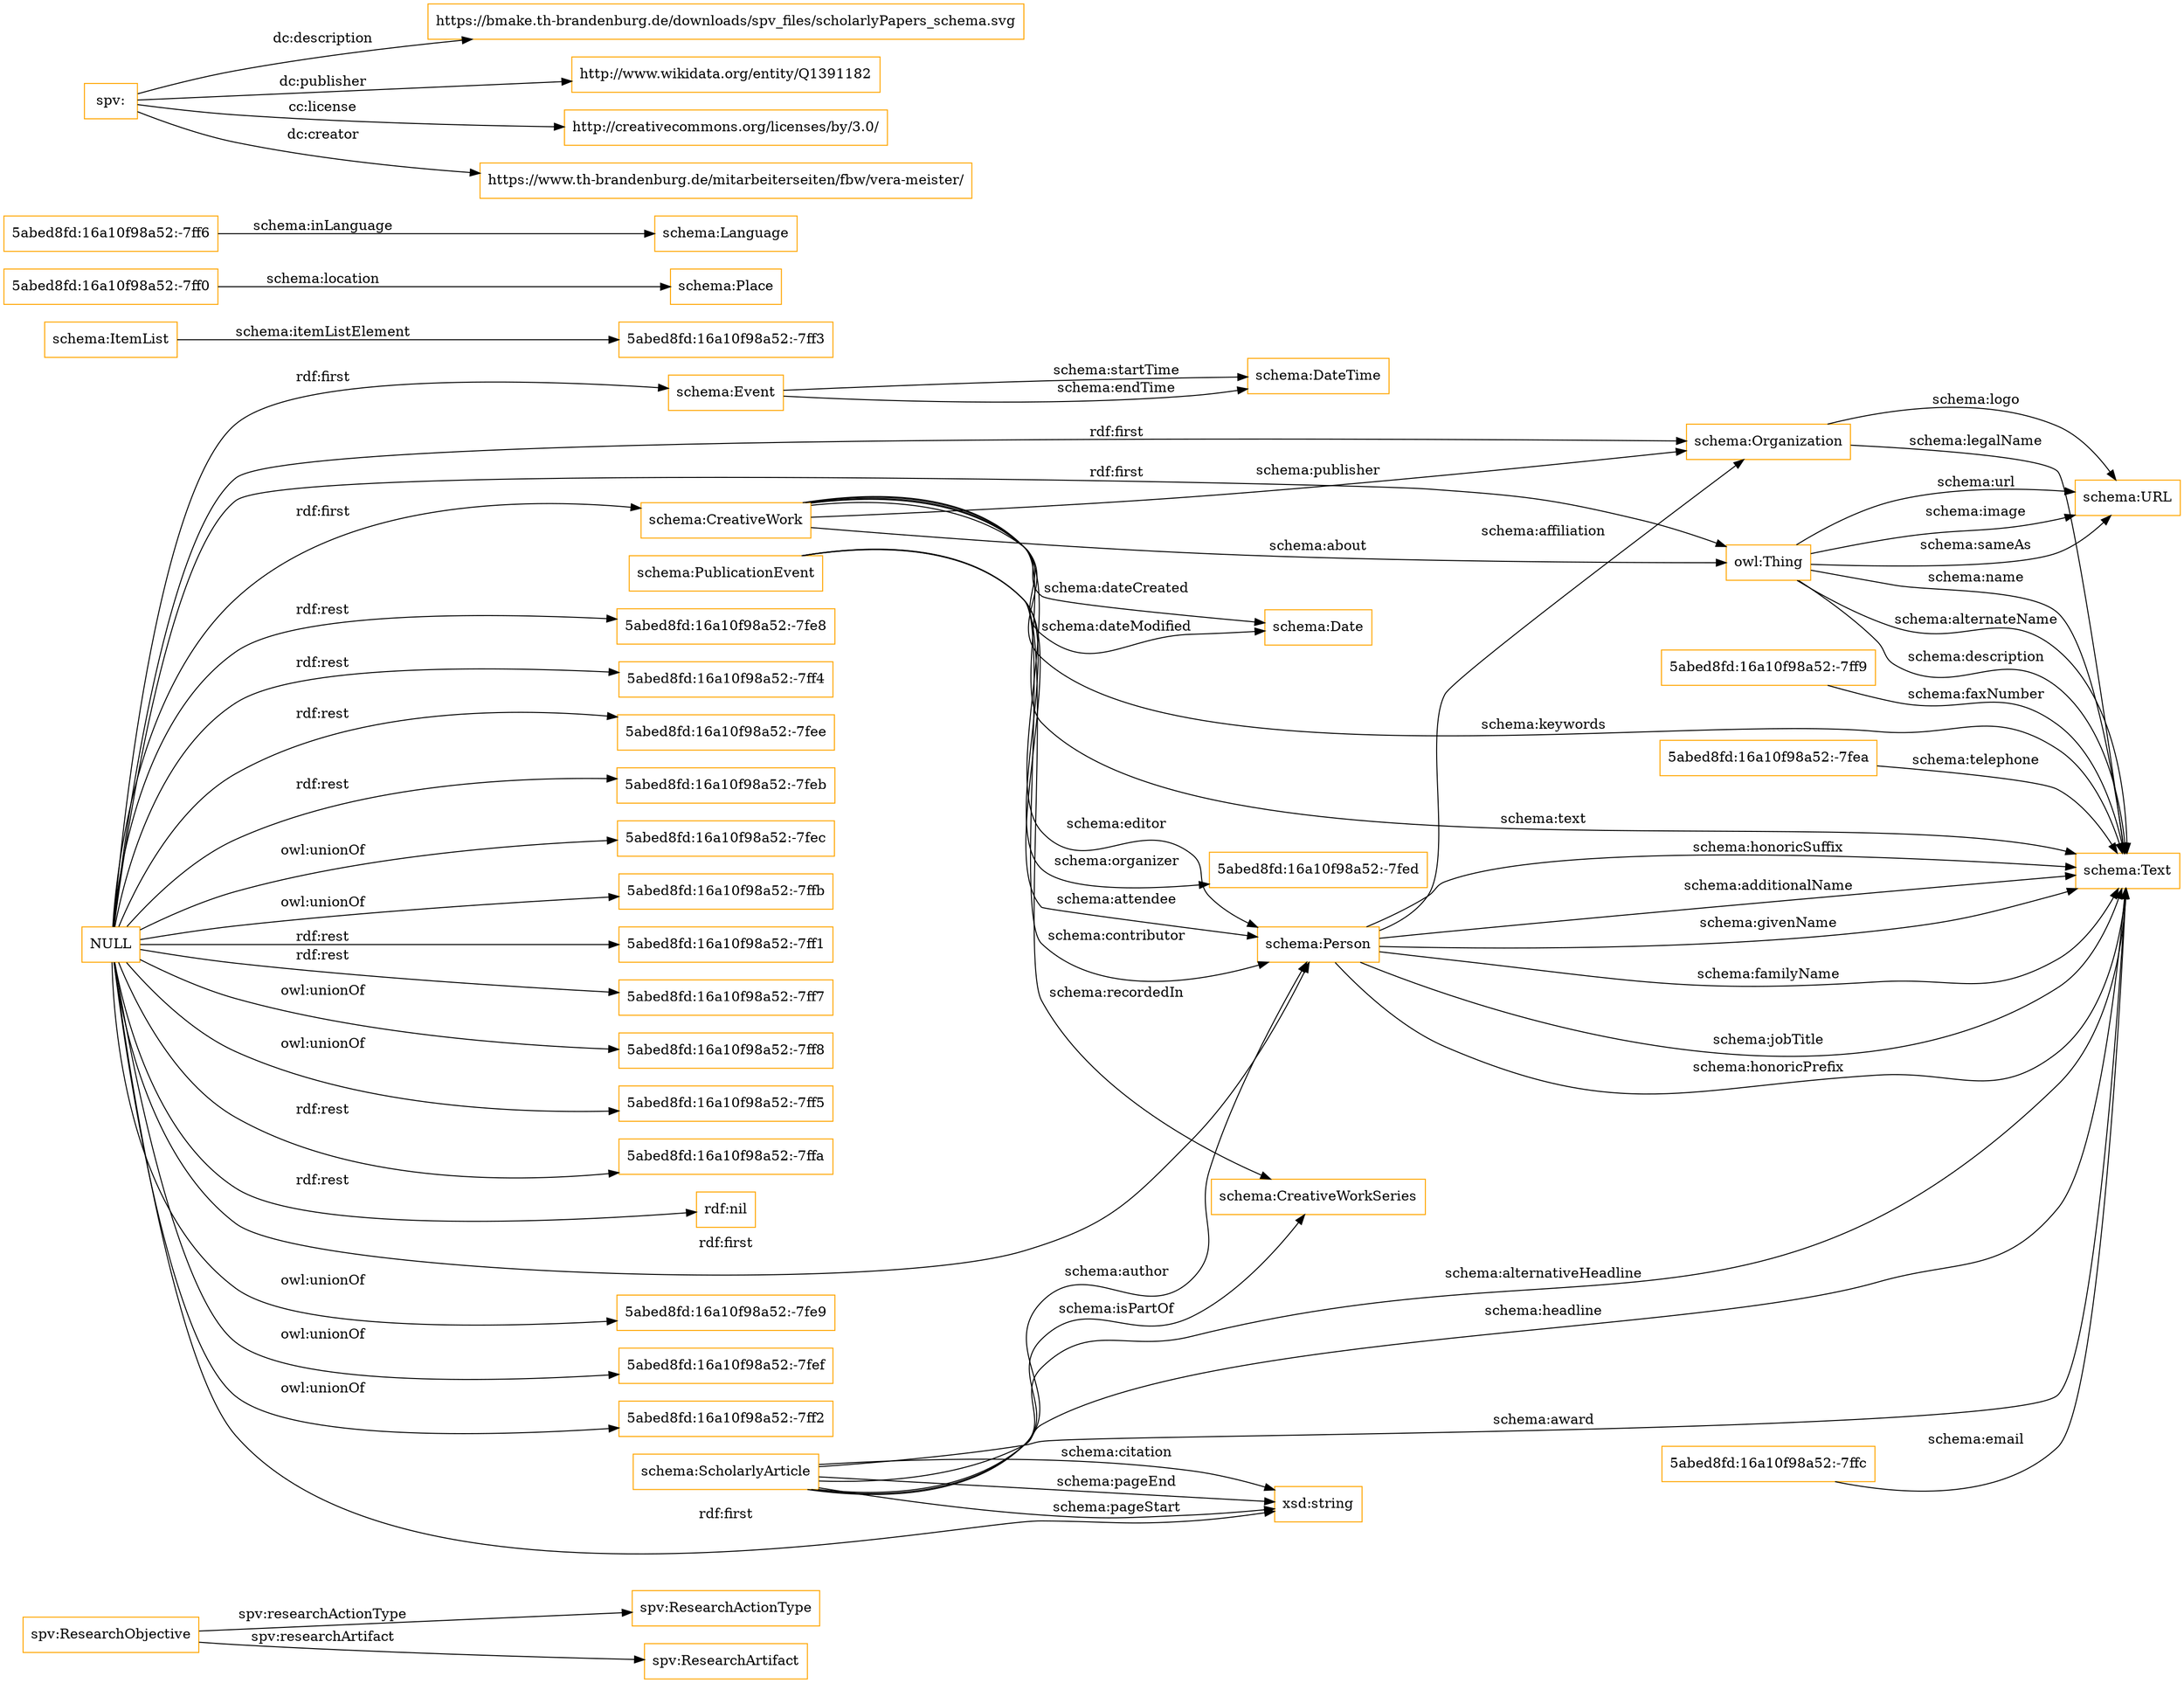 digraph ar2dtool_diagram { 
rankdir=LR;
size="1501"
node [shape = rectangle, color="orange"]; "spv:ResearchObjective" "schema:Organization" "schema:Event" "schema:URL" "schema:Text" "schema:Person" "schema:CreativeWork" "5abed8fd:16a10f98a52:-7ffc" "schema:ItemList" "spv:ResearchActionType" "5abed8fd:16a10f98a52:-7ff9" "spv:ResearchArtifact" "schema:Place" "schema:Date" "5abed8fd:16a10f98a52:-7fea" "5abed8fd:16a10f98a52:-7fed" "schema:CreativeWorkSeries" "schema:ScholarlyArticle" "schema:Language" "schema:DateTime" "5abed8fd:16a10f98a52:-7ff6" "schema:PublicationEvent" "5abed8fd:16a10f98a52:-7ff3" "5abed8fd:16a10f98a52:-7ff0" ; /*classes style*/
	"spv:" -> "https://bmake.th-brandenburg.de/downloads/spv_files/scholarlyPapers_schema.svg" [ label = "dc:description" ];
	"spv:" -> "http://www.wikidata.org/entity/Q1391182" [ label = "dc:publisher" ];
	"spv:" -> "http://creativecommons.org/licenses/by/3.0/" [ label = "cc:license" ];
	"spv:" -> "https://www.th-brandenburg.de/mitarbeiterseiten/fbw/vera-meister/" [ label = "dc:creator" ];
	"NULL" -> "schema:Person" [ label = "rdf:first" ];
	"NULL" -> "owl:Thing" [ label = "rdf:first" ];
	"NULL" -> "5abed8fd:16a10f98a52:-7fe8" [ label = "rdf:rest" ];
	"NULL" -> "5abed8fd:16a10f98a52:-7ff4" [ label = "rdf:rest" ];
	"NULL" -> "5abed8fd:16a10f98a52:-7fee" [ label = "rdf:rest" ];
	"NULL" -> "5abed8fd:16a10f98a52:-7feb" [ label = "rdf:rest" ];
	"NULL" -> "5abed8fd:16a10f98a52:-7fec" [ label = "owl:unionOf" ];
	"NULL" -> "5abed8fd:16a10f98a52:-7ffb" [ label = "owl:unionOf" ];
	"NULL" -> "5abed8fd:16a10f98a52:-7ff1" [ label = "rdf:rest" ];
	"NULL" -> "5abed8fd:16a10f98a52:-7ff7" [ label = "rdf:rest" ];
	"NULL" -> "5abed8fd:16a10f98a52:-7ff8" [ label = "owl:unionOf" ];
	"NULL" -> "5abed8fd:16a10f98a52:-7ff5" [ label = "owl:unionOf" ];
	"NULL" -> "5abed8fd:16a10f98a52:-7ffa" [ label = "rdf:rest" ];
	"NULL" -> "rdf:nil" [ label = "rdf:rest" ];
	"NULL" -> "schema:CreativeWork" [ label = "rdf:first" ];
	"NULL" -> "schema:Organization" [ label = "rdf:first" ];
	"NULL" -> "xsd:string" [ label = "rdf:first" ];
	"NULL" -> "5abed8fd:16a10f98a52:-7fe9" [ label = "owl:unionOf" ];
	"NULL" -> "5abed8fd:16a10f98a52:-7fef" [ label = "owl:unionOf" ];
	"NULL" -> "schema:Event" [ label = "rdf:first" ];
	"NULL" -> "5abed8fd:16a10f98a52:-7ff2" [ label = "owl:unionOf" ];
	"owl:Thing" -> "schema:Text" [ label = "schema:description" ];
	"owl:Thing" -> "schema:URL" [ label = "schema:sameAs" ];
	"schema:Person" -> "schema:Text" [ label = "schema:familyName" ];
	"schema:Person" -> "schema:Organization" [ label = "schema:affiliation" ];
	"owl:Thing" -> "schema:Text" [ label = "schema:alternateName" ];
	"schema:ScholarlyArticle" -> "schema:CreativeWorkSeries" [ label = "schema:isPartOf" ];
	"schema:Person" -> "schema:Text" [ label = "schema:jobTitle" ];
	"schema:Person" -> "schema:Text" [ label = "schema:honoricPrefix" ];
	"schema:ScholarlyArticle" -> "schema:Text" [ label = "schema:award" ];
	"5abed8fd:16a10f98a52:-7ff6" -> "schema:Language" [ label = "schema:inLanguage" ];
	"schema:PublicationEvent" -> "schema:Person" [ label = "schema:contributor" ];
	"schema:ScholarlyArticle" -> "xsd:string" [ label = "schema:pageEnd" ];
	"owl:Thing" -> "schema:Text" [ label = "schema:name" ];
	"owl:Thing" -> "schema:URL" [ label = "schema:url" ];
	"schema:CreativeWork" -> "schema:Date" [ label = "schema:dateCreated" ];
	"schema:Event" -> "schema:DateTime" [ label = "schema:endTime" ];
	"5abed8fd:16a10f98a52:-7ff0" -> "schema:Place" [ label = "schema:location" ];
	"schema:ScholarlyArticle" -> "schema:Text" [ label = "schema:alternativeHeadline" ];
	"schema:ScholarlyArticle" -> "xsd:string" [ label = "schema:pageStart" ];
	"schema:PublicationEvent" -> "5abed8fd:16a10f98a52:-7fed" [ label = "schema:organizer" ];
	"schema:Organization" -> "schema:Text" [ label = "schema:legalName" ];
	"owl:Thing" -> "schema:URL" [ label = "schema:image" ];
	"schema:PublicationEvent" -> "schema:CreativeWorkSeries" [ label = "schema:recordedIn" ];
	"schema:Person" -> "schema:Text" [ label = "schema:honoricSuffix" ];
	"spv:ResearchObjective" -> "spv:ResearchArtifact" [ label = "spv:researchArtifact" ];
	"schema:ScholarlyArticle" -> "xsd:string" [ label = "schema:citation" ];
	"5abed8fd:16a10f98a52:-7ff9" -> "schema:Text" [ label = "schema:faxNumber" ];
	"5abed8fd:16a10f98a52:-7ffc" -> "schema:Text" [ label = "schema:email" ];
	"schema:Event" -> "schema:DateTime" [ label = "schema:startTime" ];
	"schema:CreativeWork" -> "schema:Organization" [ label = "schema:publisher" ];
	"schema:PublicationEvent" -> "schema:Person" [ label = "schema:attendee" ];
	"schema:Organization" -> "schema:URL" [ label = "schema:logo" ];
	"schema:CreativeWork" -> "schema:Text" [ label = "schema:keywords" ];
	"schema:ItemList" -> "5abed8fd:16a10f98a52:-7ff3" [ label = "schema:itemListElement" ];
	"schema:CreativeWork" -> "schema:Date" [ label = "schema:dateModified" ];
	"schema:Person" -> "schema:Text" [ label = "schema:additionalName" ];
	"schema:Person" -> "schema:Text" [ label = "schema:givenName" ];
	"spv:ResearchObjective" -> "spv:ResearchActionType" [ label = "spv:researchActionType" ];
	"5abed8fd:16a10f98a52:-7fea" -> "schema:Text" [ label = "schema:telephone" ];
	"schema:ScholarlyArticle" -> "schema:Person" [ label = "schema:author" ];
	"schema:CreativeWork" -> "schema:Person" [ label = "schema:editor" ];
	"schema:ScholarlyArticle" -> "schema:Text" [ label = "schema:headline" ];
	"schema:CreativeWork" -> "owl:Thing" [ label = "schema:about" ];
	"schema:CreativeWork" -> "schema:Text" [ label = "schema:text" ];

}
